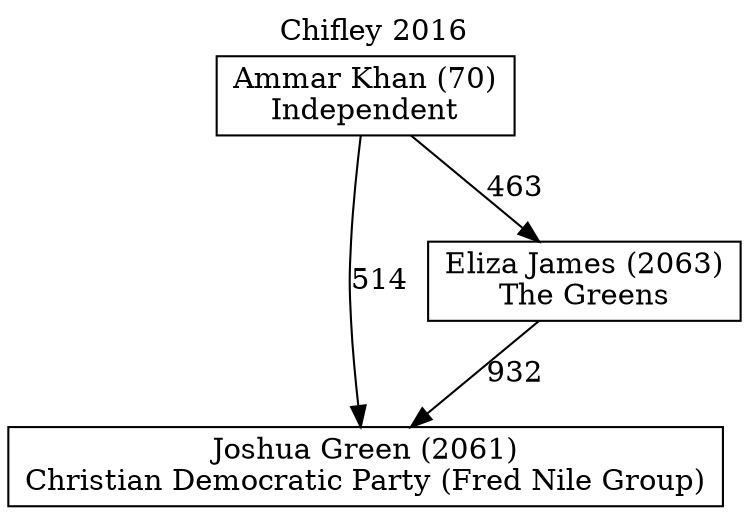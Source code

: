 // House preference flow
digraph "Joshua Green (2061)_Chifley_2016" {
	graph [label="Chifley 2016" labelloc=t mclimit=10]
	node [shape=box]
	"Joshua Green (2061)" [label="Joshua Green (2061)
Christian Democratic Party (Fred Nile Group)"]
	"Ammar Khan (70)" [label="Ammar Khan (70)
Independent"]
	"Eliza James (2063)" [label="Eliza James (2063)
The Greens"]
	"Ammar Khan (70)" -> "Joshua Green (2061)" [label=514]
	"Ammar Khan (70)" -> "Eliza James (2063)" [label=463]
	"Eliza James (2063)" -> "Joshua Green (2061)" [label=932]
}
